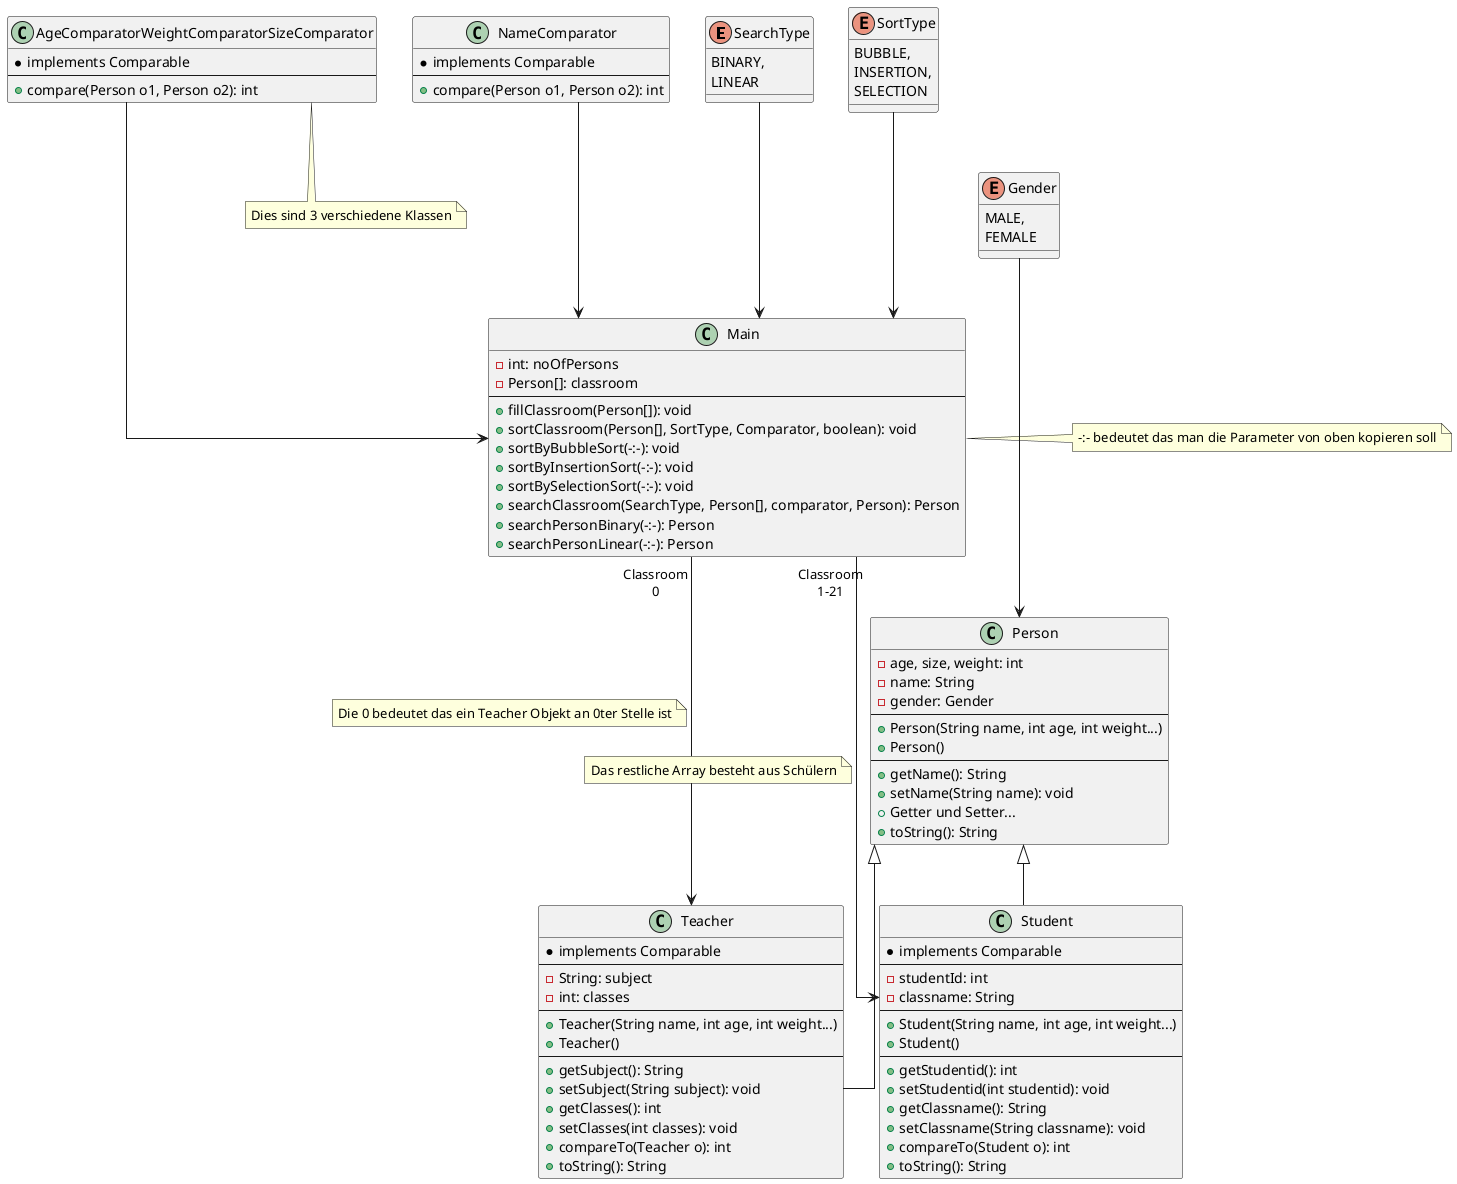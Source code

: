 @startuml

'!theme plain
'top to bottom direction
skinparam linetype ortho

enum SearchType {
BINARY,
LINEAR
}
enum SortType {
BUBBLE,
INSERTION,
SELECTION
}
class Main {
  - int: noOfPersons
  - Person[]: classroom
  --
  + fillClassroom(Person[]): void
  + sortClassroom(Person[], SortType, Comparator, boolean): void
  + sortByBubbleSort(-:-): void
  + sortByInsertionSort(-:-): void
  + sortBySelectionSort(-:-): void
  + searchClassroom(SearchType, Person[], comparator, Person): Person
  + searchPersonBinary(-:-): Person
  + searchPersonLinear(-:-): Person
}
class Teacher extends Person {
* implements Comparable
--
- String: subject
- int: classes
--
+ Teacher(String name, int age, int weight...)
+ Teacher()
--
+ getSubject(): String
+ setSubject(String subject): void
+ getClasses(): int
+ setClasses(int classes): void
+ compareTo(Teacher o): int
+ toString(): String
}
class Student extends Person{
* implements Comparable
--
- studentId: int
- classname: String
--
+Student(String name, int age, int weight...)
+ Student()
--
+ getStudentid(): int
+ setStudentid(int studentid): void
+ getClassname(): String
+ setClassname(String classname): void
+ compareTo(Student o): int
+ toString(): String
}
enum Gender{
MALE,
FEMALE
}
class AgeComparatorWeightComparatorSizeComparator{
* implements Comparable
--
+ compare(Person o1, Person o2): int
}
class NameComparator{
* implements Comparable
--
+ compare(Person o1, Person o2): int
}
class Person{
- age, size, weight: int
- name: String
- gender: Gender
--
+ Person(String name, int age, int weight...)
+ Person()
--
+ getName(): String
+ setName(String name): void
+ Getter und Setter...
+ toString(): String
}
note right of Main: -:- bedeutet das man die Parameter von oben kopieren soll
note bottom of AgeComparatorWeightComparatorSizeComparator: Dies sind 3 verschiedene Klassen

Main "Classroom\n0" ---> Teacher
note on link: Die 0 bedeutet das ein Teacher Objekt an 0ter Stelle ist
Main "Classroom\n1-21" ---> Student
note on link: Das restliche Array besteht aus Schülern
SearchType ---> Main
SortType ---> Main
Gender ---> Person
AgeComparatorWeightComparatorSizeComparator ---> Main
NameComparator ---> Main
@enduml